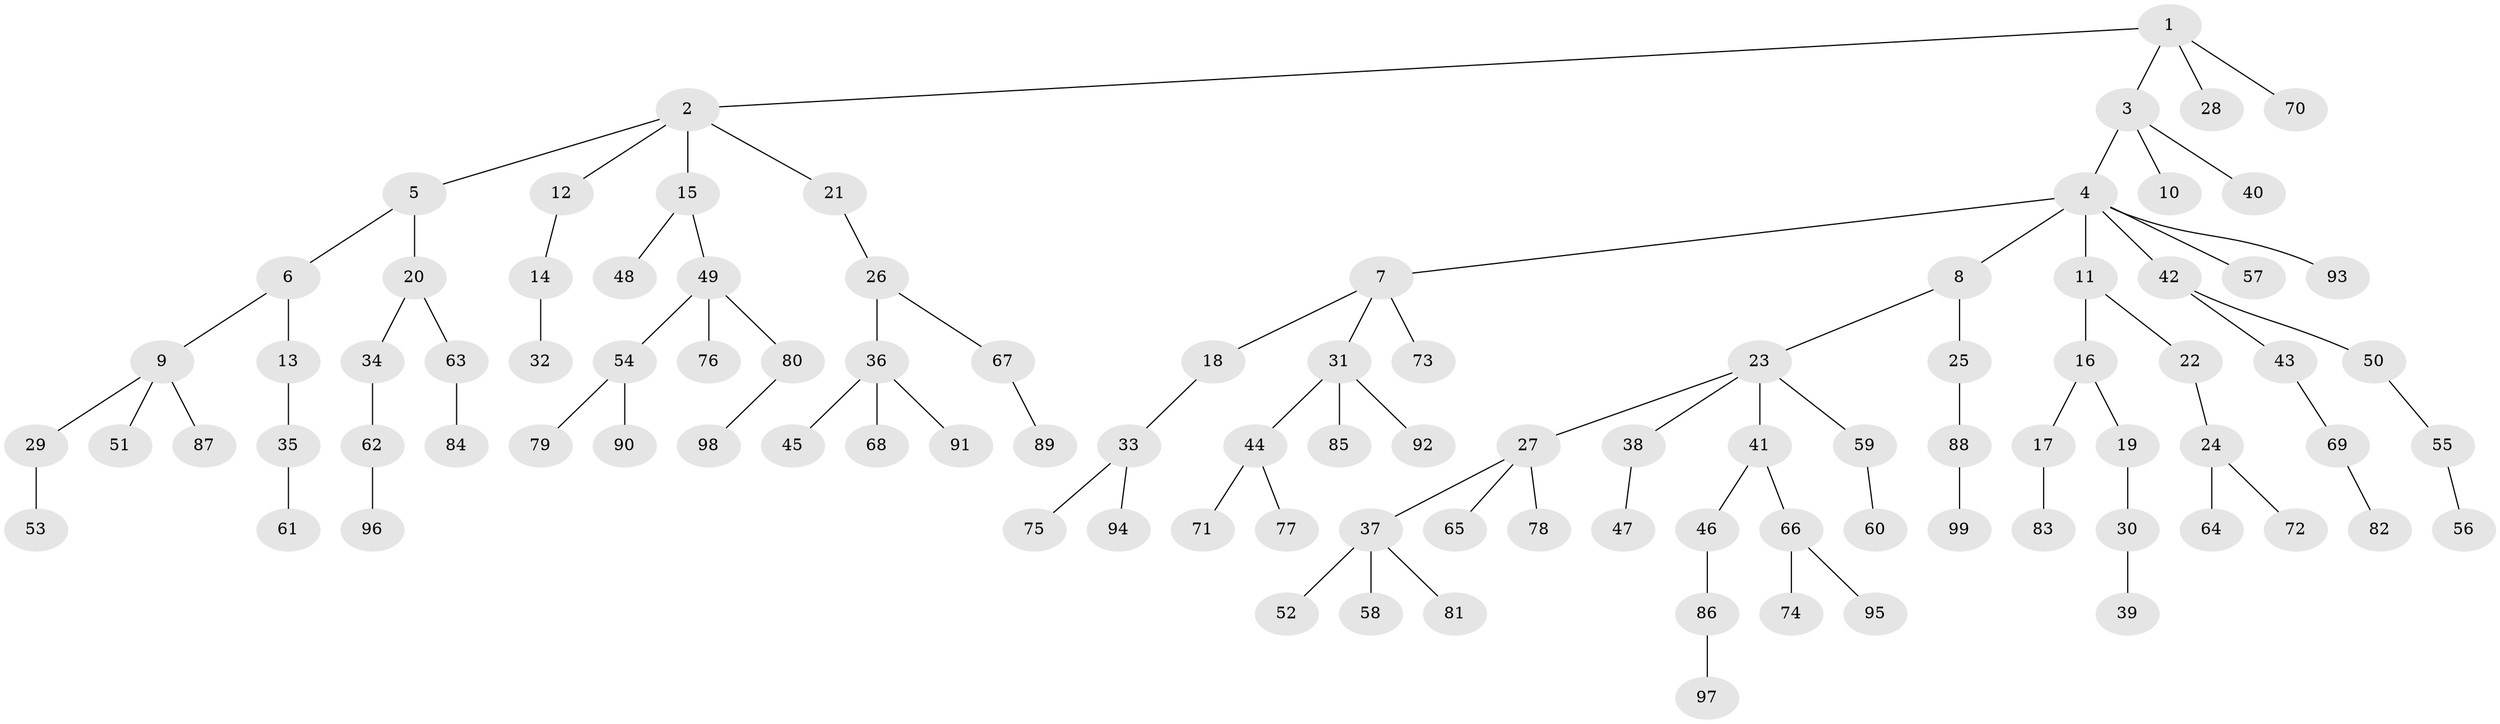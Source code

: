 // Generated by graph-tools (version 1.1) at 2025/26/03/09/25 03:26:25]
// undirected, 99 vertices, 98 edges
graph export_dot {
graph [start="1"]
  node [color=gray90,style=filled];
  1;
  2;
  3;
  4;
  5;
  6;
  7;
  8;
  9;
  10;
  11;
  12;
  13;
  14;
  15;
  16;
  17;
  18;
  19;
  20;
  21;
  22;
  23;
  24;
  25;
  26;
  27;
  28;
  29;
  30;
  31;
  32;
  33;
  34;
  35;
  36;
  37;
  38;
  39;
  40;
  41;
  42;
  43;
  44;
  45;
  46;
  47;
  48;
  49;
  50;
  51;
  52;
  53;
  54;
  55;
  56;
  57;
  58;
  59;
  60;
  61;
  62;
  63;
  64;
  65;
  66;
  67;
  68;
  69;
  70;
  71;
  72;
  73;
  74;
  75;
  76;
  77;
  78;
  79;
  80;
  81;
  82;
  83;
  84;
  85;
  86;
  87;
  88;
  89;
  90;
  91;
  92;
  93;
  94;
  95;
  96;
  97;
  98;
  99;
  1 -- 2;
  1 -- 3;
  1 -- 28;
  1 -- 70;
  2 -- 5;
  2 -- 12;
  2 -- 15;
  2 -- 21;
  3 -- 4;
  3 -- 10;
  3 -- 40;
  4 -- 7;
  4 -- 8;
  4 -- 11;
  4 -- 42;
  4 -- 57;
  4 -- 93;
  5 -- 6;
  5 -- 20;
  6 -- 9;
  6 -- 13;
  7 -- 18;
  7 -- 31;
  7 -- 73;
  8 -- 23;
  8 -- 25;
  9 -- 29;
  9 -- 51;
  9 -- 87;
  11 -- 16;
  11 -- 22;
  12 -- 14;
  13 -- 35;
  14 -- 32;
  15 -- 48;
  15 -- 49;
  16 -- 17;
  16 -- 19;
  17 -- 83;
  18 -- 33;
  19 -- 30;
  20 -- 34;
  20 -- 63;
  21 -- 26;
  22 -- 24;
  23 -- 27;
  23 -- 38;
  23 -- 41;
  23 -- 59;
  24 -- 64;
  24 -- 72;
  25 -- 88;
  26 -- 36;
  26 -- 67;
  27 -- 37;
  27 -- 65;
  27 -- 78;
  29 -- 53;
  30 -- 39;
  31 -- 44;
  31 -- 85;
  31 -- 92;
  33 -- 75;
  33 -- 94;
  34 -- 62;
  35 -- 61;
  36 -- 45;
  36 -- 68;
  36 -- 91;
  37 -- 52;
  37 -- 58;
  37 -- 81;
  38 -- 47;
  41 -- 46;
  41 -- 66;
  42 -- 43;
  42 -- 50;
  43 -- 69;
  44 -- 71;
  44 -- 77;
  46 -- 86;
  49 -- 54;
  49 -- 76;
  49 -- 80;
  50 -- 55;
  54 -- 79;
  54 -- 90;
  55 -- 56;
  59 -- 60;
  62 -- 96;
  63 -- 84;
  66 -- 74;
  66 -- 95;
  67 -- 89;
  69 -- 82;
  80 -- 98;
  86 -- 97;
  88 -- 99;
}
